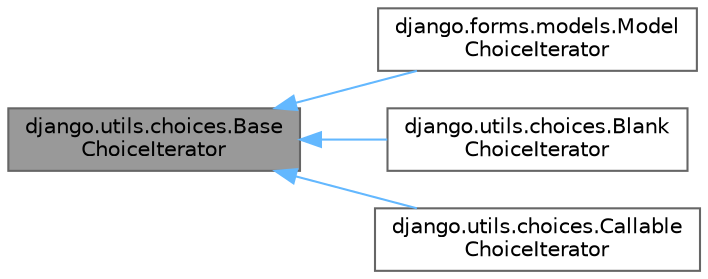 digraph "django.utils.choices.BaseChoiceIterator"
{
 // LATEX_PDF_SIZE
  bgcolor="transparent";
  edge [fontname=Helvetica,fontsize=10,labelfontname=Helvetica,labelfontsize=10];
  node [fontname=Helvetica,fontsize=10,shape=box,height=0.2,width=0.4];
  rankdir="LR";
  Node1 [id="Node000001",label="django.utils.choices.Base\lChoiceIterator",height=0.2,width=0.4,color="gray40", fillcolor="grey60", style="filled", fontcolor="black",tooltip=" "];
  Node1 -> Node2 [id="edge4_Node000001_Node000002",dir="back",color="steelblue1",style="solid",tooltip=" "];
  Node2 [id="Node000002",label="django.forms.models.Model\lChoiceIterator",height=0.2,width=0.4,color="gray40", fillcolor="white", style="filled",URL="$classdjango_1_1forms_1_1models_1_1ModelChoiceIterator.html",tooltip=" "];
  Node1 -> Node3 [id="edge5_Node000001_Node000003",dir="back",color="steelblue1",style="solid",tooltip=" "];
  Node3 [id="Node000003",label="django.utils.choices.Blank\lChoiceIterator",height=0.2,width=0.4,color="gray40", fillcolor="white", style="filled",URL="$classdjango_1_1utils_1_1choices_1_1BlankChoiceIterator.html",tooltip=" "];
  Node1 -> Node4 [id="edge6_Node000001_Node000004",dir="back",color="steelblue1",style="solid",tooltip=" "];
  Node4 [id="Node000004",label="django.utils.choices.Callable\lChoiceIterator",height=0.2,width=0.4,color="gray40", fillcolor="white", style="filled",URL="$classdjango_1_1utils_1_1choices_1_1CallableChoiceIterator.html",tooltip=" "];
}
